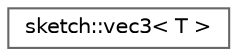 digraph "Graphical Class Hierarchy"
{
 // INTERACTIVE_SVG=YES
 // LATEX_PDF_SIZE
  bgcolor="transparent";
  edge [fontname=Helvetica,fontsize=10,labelfontname=Helvetica,labelfontsize=10];
  node [fontname=Helvetica,fontsize=10,shape=box,height=0.2,width=0.4];
  rankdir="LR";
  Node0 [id="Node000000",label="sketch::vec3\< T \>",height=0.2,width=0.4,color="grey40", fillcolor="white", style="filled",URL="$dd/df1/structsketch_1_1vec3.html",tooltip=" "];
}

